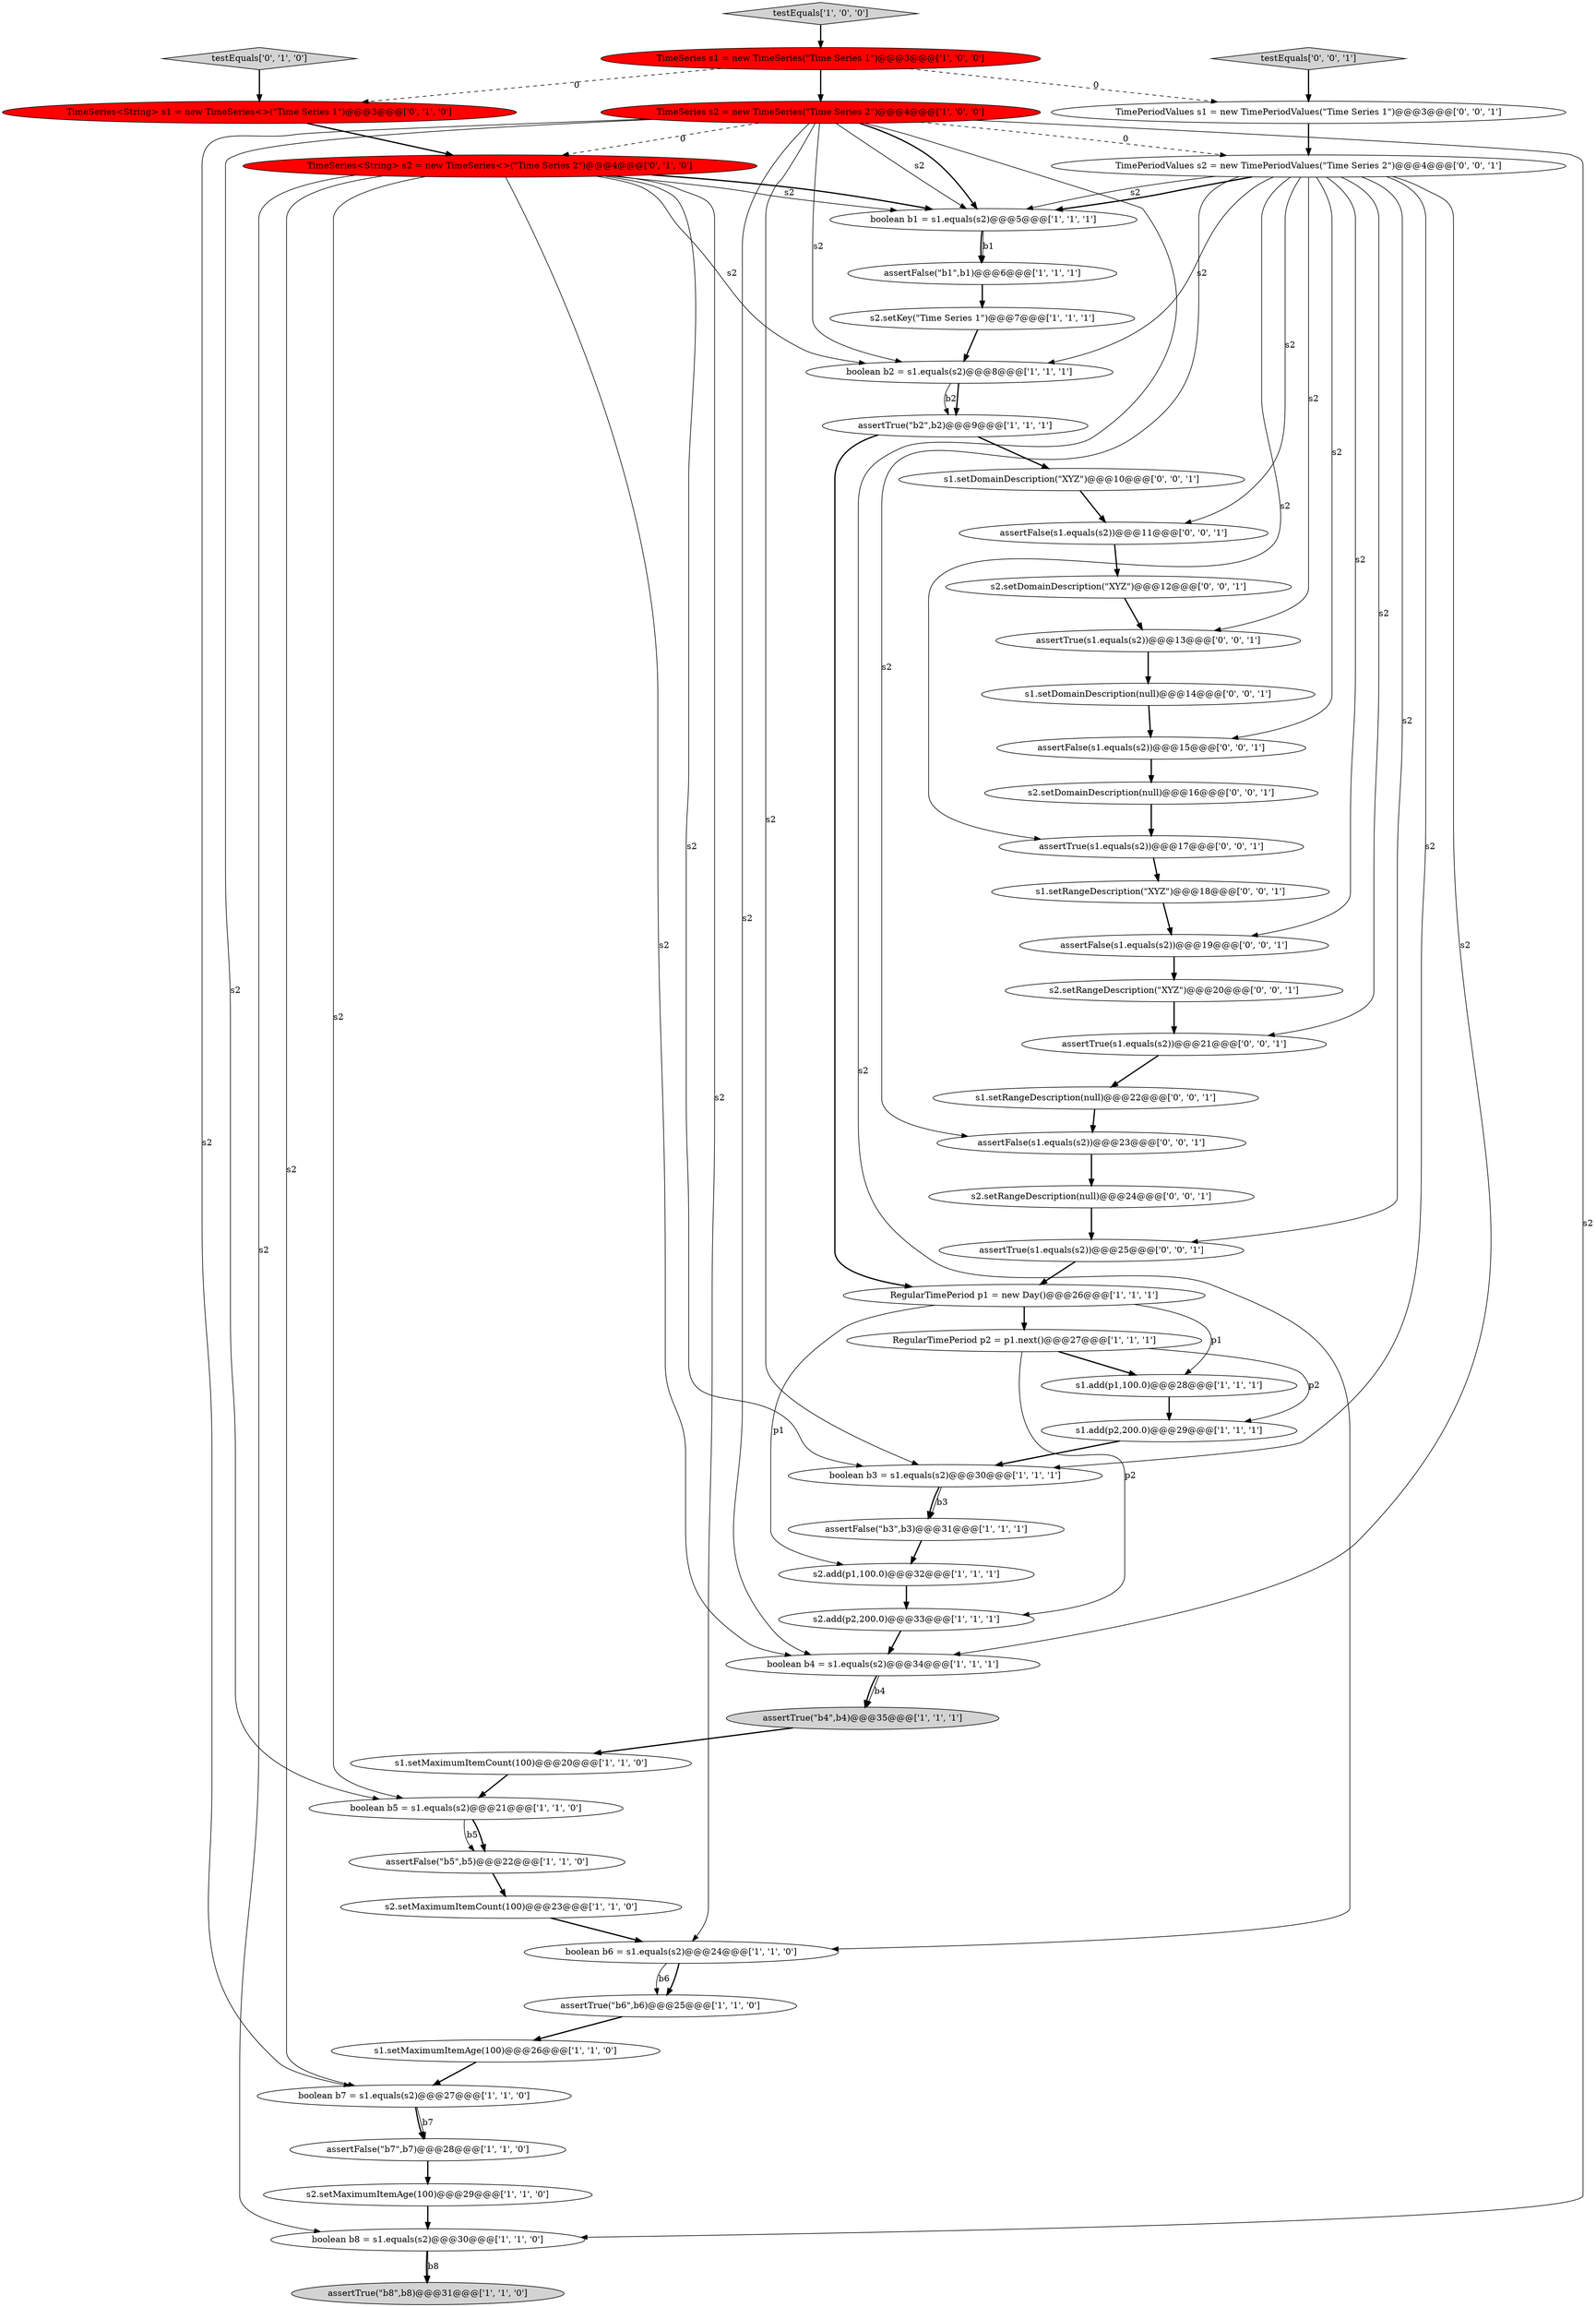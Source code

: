 digraph {
9 [style = filled, label = "s2.setKey(\"Time Series 1\")@@@7@@@['1', '1', '1']", fillcolor = white, shape = ellipse image = "AAA0AAABBB1BBB"];
38 [style = filled, label = "s1.setRangeDescription(\"XYZ\")@@@18@@@['0', '0', '1']", fillcolor = white, shape = ellipse image = "AAA0AAABBB3BBB"];
3 [style = filled, label = "boolean b6 = s1.equals(s2)@@@24@@@['1', '1', '0']", fillcolor = white, shape = ellipse image = "AAA0AAABBB1BBB"];
43 [style = filled, label = "s1.setDomainDescription(null)@@@14@@@['0', '0', '1']", fillcolor = white, shape = ellipse image = "AAA0AAABBB3BBB"];
16 [style = filled, label = "boolean b8 = s1.equals(s2)@@@30@@@['1', '1', '0']", fillcolor = white, shape = ellipse image = "AAA0AAABBB1BBB"];
41 [style = filled, label = "assertFalse(s1.equals(s2))@@@11@@@['0', '0', '1']", fillcolor = white, shape = ellipse image = "AAA0AAABBB3BBB"];
50 [style = filled, label = "s2.setRangeDescription(null)@@@24@@@['0', '0', '1']", fillcolor = white, shape = ellipse image = "AAA0AAABBB3BBB"];
30 [style = filled, label = "TimeSeries<String> s2 = new TimeSeries<>(\"Time Series 2\")@@@4@@@['0', '1', '0']", fillcolor = red, shape = ellipse image = "AAA1AAABBB2BBB"];
45 [style = filled, label = "s2.setDomainDescription(null)@@@16@@@['0', '0', '1']", fillcolor = white, shape = ellipse image = "AAA0AAABBB3BBB"];
40 [style = filled, label = "TimePeriodValues s1 = new TimePeriodValues(\"Time Series 1\")@@@3@@@['0', '0', '1']", fillcolor = white, shape = ellipse image = "AAA0AAABBB3BBB"];
6 [style = filled, label = "s2.add(p2,200.0)@@@33@@@['1', '1', '1']", fillcolor = white, shape = ellipse image = "AAA0AAABBB1BBB"];
29 [style = filled, label = "assertFalse(\"b7\",b7)@@@28@@@['1', '1', '0']", fillcolor = white, shape = ellipse image = "AAA0AAABBB1BBB"];
27 [style = filled, label = "assertTrue(\"b6\",b6)@@@25@@@['1', '1', '0']", fillcolor = white, shape = ellipse image = "AAA0AAABBB1BBB"];
51 [style = filled, label = "assertFalse(s1.equals(s2))@@@15@@@['0', '0', '1']", fillcolor = white, shape = ellipse image = "AAA0AAABBB3BBB"];
11 [style = filled, label = "assertFalse(\"b5\",b5)@@@22@@@['1', '1', '0']", fillcolor = white, shape = ellipse image = "AAA0AAABBB1BBB"];
13 [style = filled, label = "boolean b3 = s1.equals(s2)@@@30@@@['1', '1', '1']", fillcolor = white, shape = ellipse image = "AAA0AAABBB1BBB"];
44 [style = filled, label = "assertTrue(s1.equals(s2))@@@25@@@['0', '0', '1']", fillcolor = white, shape = ellipse image = "AAA0AAABBB3BBB"];
32 [style = filled, label = "testEquals['0', '1', '0']", fillcolor = lightgray, shape = diamond image = "AAA0AAABBB2BBB"];
49 [style = filled, label = "assertTrue(s1.equals(s2))@@@17@@@['0', '0', '1']", fillcolor = white, shape = ellipse image = "AAA0AAABBB3BBB"];
47 [style = filled, label = "TimePeriodValues s2 = new TimePeriodValues(\"Time Series 2\")@@@4@@@['0', '0', '1']", fillcolor = white, shape = ellipse image = "AAA0AAABBB3BBB"];
4 [style = filled, label = "s2.setMaximumItemAge(100)@@@29@@@['1', '1', '0']", fillcolor = white, shape = ellipse image = "AAA0AAABBB1BBB"];
17 [style = filled, label = "boolean b1 = s1.equals(s2)@@@5@@@['1', '1', '1']", fillcolor = white, shape = ellipse image = "AAA0AAABBB1BBB"];
31 [style = filled, label = "TimeSeries<String> s1 = new TimeSeries<>(\"Time Series 1\")@@@3@@@['0', '1', '0']", fillcolor = red, shape = ellipse image = "AAA1AAABBB2BBB"];
0 [style = filled, label = "s1.setMaximumItemAge(100)@@@26@@@['1', '1', '0']", fillcolor = white, shape = ellipse image = "AAA0AAABBB1BBB"];
36 [style = filled, label = "s2.setRangeDescription(\"XYZ\")@@@20@@@['0', '0', '1']", fillcolor = white, shape = ellipse image = "AAA0AAABBB3BBB"];
23 [style = filled, label = "s1.setMaximumItemCount(100)@@@20@@@['1', '1', '0']", fillcolor = white, shape = ellipse image = "AAA0AAABBB1BBB"];
20 [style = filled, label = "RegularTimePeriod p1 = new Day()@@@26@@@['1', '1', '1']", fillcolor = white, shape = ellipse image = "AAA0AAABBB1BBB"];
37 [style = filled, label = "assertFalse(s1.equals(s2))@@@23@@@['0', '0', '1']", fillcolor = white, shape = ellipse image = "AAA0AAABBB3BBB"];
48 [style = filled, label = "assertTrue(s1.equals(s2))@@@13@@@['0', '0', '1']", fillcolor = white, shape = ellipse image = "AAA0AAABBB3BBB"];
21 [style = filled, label = "s2.add(p1,100.0)@@@32@@@['1', '1', '1']", fillcolor = white, shape = ellipse image = "AAA0AAABBB1BBB"];
10 [style = filled, label = "RegularTimePeriod p2 = p1.next()@@@27@@@['1', '1', '1']", fillcolor = white, shape = ellipse image = "AAA0AAABBB1BBB"];
33 [style = filled, label = "s2.setDomainDescription(\"XYZ\")@@@12@@@['0', '0', '1']", fillcolor = white, shape = ellipse image = "AAA0AAABBB3BBB"];
42 [style = filled, label = "assertFalse(s1.equals(s2))@@@19@@@['0', '0', '1']", fillcolor = white, shape = ellipse image = "AAA0AAABBB3BBB"];
7 [style = filled, label = "boolean b7 = s1.equals(s2)@@@27@@@['1', '1', '0']", fillcolor = white, shape = ellipse image = "AAA0AAABBB1BBB"];
24 [style = filled, label = "assertTrue(\"b4\",b4)@@@35@@@['1', '1', '1']", fillcolor = lightgray, shape = ellipse image = "AAA0AAABBB1BBB"];
26 [style = filled, label = "assertTrue(\"b2\",b2)@@@9@@@['1', '1', '1']", fillcolor = white, shape = ellipse image = "AAA0AAABBB1BBB"];
39 [style = filled, label = "s1.setDomainDescription(\"XYZ\")@@@10@@@['0', '0', '1']", fillcolor = white, shape = ellipse image = "AAA0AAABBB3BBB"];
18 [style = filled, label = "TimeSeries s1 = new TimeSeries(\"Time Series 1\")@@@3@@@['1', '0', '0']", fillcolor = red, shape = ellipse image = "AAA1AAABBB1BBB"];
5 [style = filled, label = "assertFalse(\"b3\",b3)@@@31@@@['1', '1', '1']", fillcolor = white, shape = ellipse image = "AAA0AAABBB1BBB"];
46 [style = filled, label = "assertTrue(s1.equals(s2))@@@21@@@['0', '0', '1']", fillcolor = white, shape = ellipse image = "AAA0AAABBB3BBB"];
2 [style = filled, label = "boolean b5 = s1.equals(s2)@@@21@@@['1', '1', '0']", fillcolor = white, shape = ellipse image = "AAA0AAABBB1BBB"];
12 [style = filled, label = "TimeSeries s2 = new TimeSeries(\"Time Series 2\")@@@4@@@['1', '0', '0']", fillcolor = red, shape = ellipse image = "AAA1AAABBB1BBB"];
8 [style = filled, label = "assertTrue(\"b8\",b8)@@@31@@@['1', '1', '0']", fillcolor = lightgray, shape = ellipse image = "AAA0AAABBB1BBB"];
15 [style = filled, label = "boolean b2 = s1.equals(s2)@@@8@@@['1', '1', '1']", fillcolor = white, shape = ellipse image = "AAA0AAABBB1BBB"];
25 [style = filled, label = "assertFalse(\"b1\",b1)@@@6@@@['1', '1', '1']", fillcolor = white, shape = ellipse image = "AAA0AAABBB1BBB"];
28 [style = filled, label = "s2.setMaximumItemCount(100)@@@23@@@['1', '1', '0']", fillcolor = white, shape = ellipse image = "AAA0AAABBB1BBB"];
19 [style = filled, label = "boolean b4 = s1.equals(s2)@@@34@@@['1', '1', '1']", fillcolor = white, shape = ellipse image = "AAA0AAABBB1BBB"];
1 [style = filled, label = "s1.add(p1,100.0)@@@28@@@['1', '1', '1']", fillcolor = white, shape = ellipse image = "AAA0AAABBB1BBB"];
34 [style = filled, label = "s1.setRangeDescription(null)@@@22@@@['0', '0', '1']", fillcolor = white, shape = ellipse image = "AAA0AAABBB3BBB"];
35 [style = filled, label = "testEquals['0', '0', '1']", fillcolor = lightgray, shape = diamond image = "AAA0AAABBB3BBB"];
22 [style = filled, label = "testEquals['1', '0', '0']", fillcolor = lightgray, shape = diamond image = "AAA0AAABBB1BBB"];
14 [style = filled, label = "s1.add(p2,200.0)@@@29@@@['1', '1', '1']", fillcolor = white, shape = ellipse image = "AAA0AAABBB1BBB"];
17->25 [style = bold, label=""];
46->34 [style = bold, label=""];
30->19 [style = solid, label="s2"];
50->44 [style = bold, label=""];
12->7 [style = solid, label="s2"];
20->1 [style = solid, label="p1"];
47->51 [style = solid, label="s2"];
38->42 [style = bold, label=""];
3->27 [style = bold, label=""];
19->24 [style = bold, label=""];
7->29 [style = solid, label="b7"];
2->11 [style = solid, label="b5"];
47->19 [style = solid, label="s2"];
10->6 [style = solid, label="p2"];
48->43 [style = bold, label=""];
15->26 [style = solid, label="b2"];
40->47 [style = bold, label=""];
31->30 [style = bold, label=""];
33->48 [style = bold, label=""];
12->15 [style = solid, label="s2"];
28->3 [style = bold, label=""];
4->16 [style = bold, label=""];
12->17 [style = solid, label="s2"];
7->29 [style = bold, label=""];
10->14 [style = solid, label="p2"];
11->28 [style = bold, label=""];
27->0 [style = bold, label=""];
47->44 [style = solid, label="s2"];
47->46 [style = solid, label="s2"];
43->51 [style = bold, label=""];
18->12 [style = bold, label=""];
47->49 [style = solid, label="s2"];
49->38 [style = bold, label=""];
30->2 [style = solid, label="s2"];
12->30 [style = dashed, label="0"];
12->13 [style = solid, label="s2"];
30->7 [style = solid, label="s2"];
0->7 [style = bold, label=""];
30->3 [style = solid, label="s2"];
5->21 [style = bold, label=""];
35->40 [style = bold, label=""];
36->46 [style = bold, label=""];
22->18 [style = bold, label=""];
12->3 [style = solid, label="s2"];
44->20 [style = bold, label=""];
12->47 [style = dashed, label="0"];
13->5 [style = bold, label=""];
30->16 [style = solid, label="s2"];
39->41 [style = bold, label=""];
47->17 [style = solid, label="s2"];
10->1 [style = bold, label=""];
18->31 [style = dashed, label="0"];
32->31 [style = bold, label=""];
26->20 [style = bold, label=""];
47->15 [style = solid, label="s2"];
18->40 [style = dashed, label="0"];
30->17 [style = bold, label=""];
30->17 [style = solid, label="s2"];
16->8 [style = bold, label=""];
13->5 [style = solid, label="b3"];
25->9 [style = bold, label=""];
12->17 [style = bold, label=""];
16->8 [style = solid, label="b8"];
47->41 [style = solid, label="s2"];
47->48 [style = solid, label="s2"];
12->19 [style = solid, label="s2"];
51->45 [style = bold, label=""];
12->2 [style = solid, label="s2"];
23->2 [style = bold, label=""];
41->33 [style = bold, label=""];
14->13 [style = bold, label=""];
17->25 [style = solid, label="b1"];
12->16 [style = solid, label="s2"];
2->11 [style = bold, label=""];
24->23 [style = bold, label=""];
29->4 [style = bold, label=""];
3->27 [style = solid, label="b6"];
21->6 [style = bold, label=""];
45->49 [style = bold, label=""];
19->24 [style = solid, label="b4"];
30->15 [style = solid, label="s2"];
47->13 [style = solid, label="s2"];
47->42 [style = solid, label="s2"];
6->19 [style = bold, label=""];
42->36 [style = bold, label=""];
30->13 [style = solid, label="s2"];
26->39 [style = bold, label=""];
15->26 [style = bold, label=""];
20->10 [style = bold, label=""];
34->37 [style = bold, label=""];
9->15 [style = bold, label=""];
1->14 [style = bold, label=""];
47->17 [style = bold, label=""];
20->21 [style = solid, label="p1"];
37->50 [style = bold, label=""];
47->37 [style = solid, label="s2"];
}
